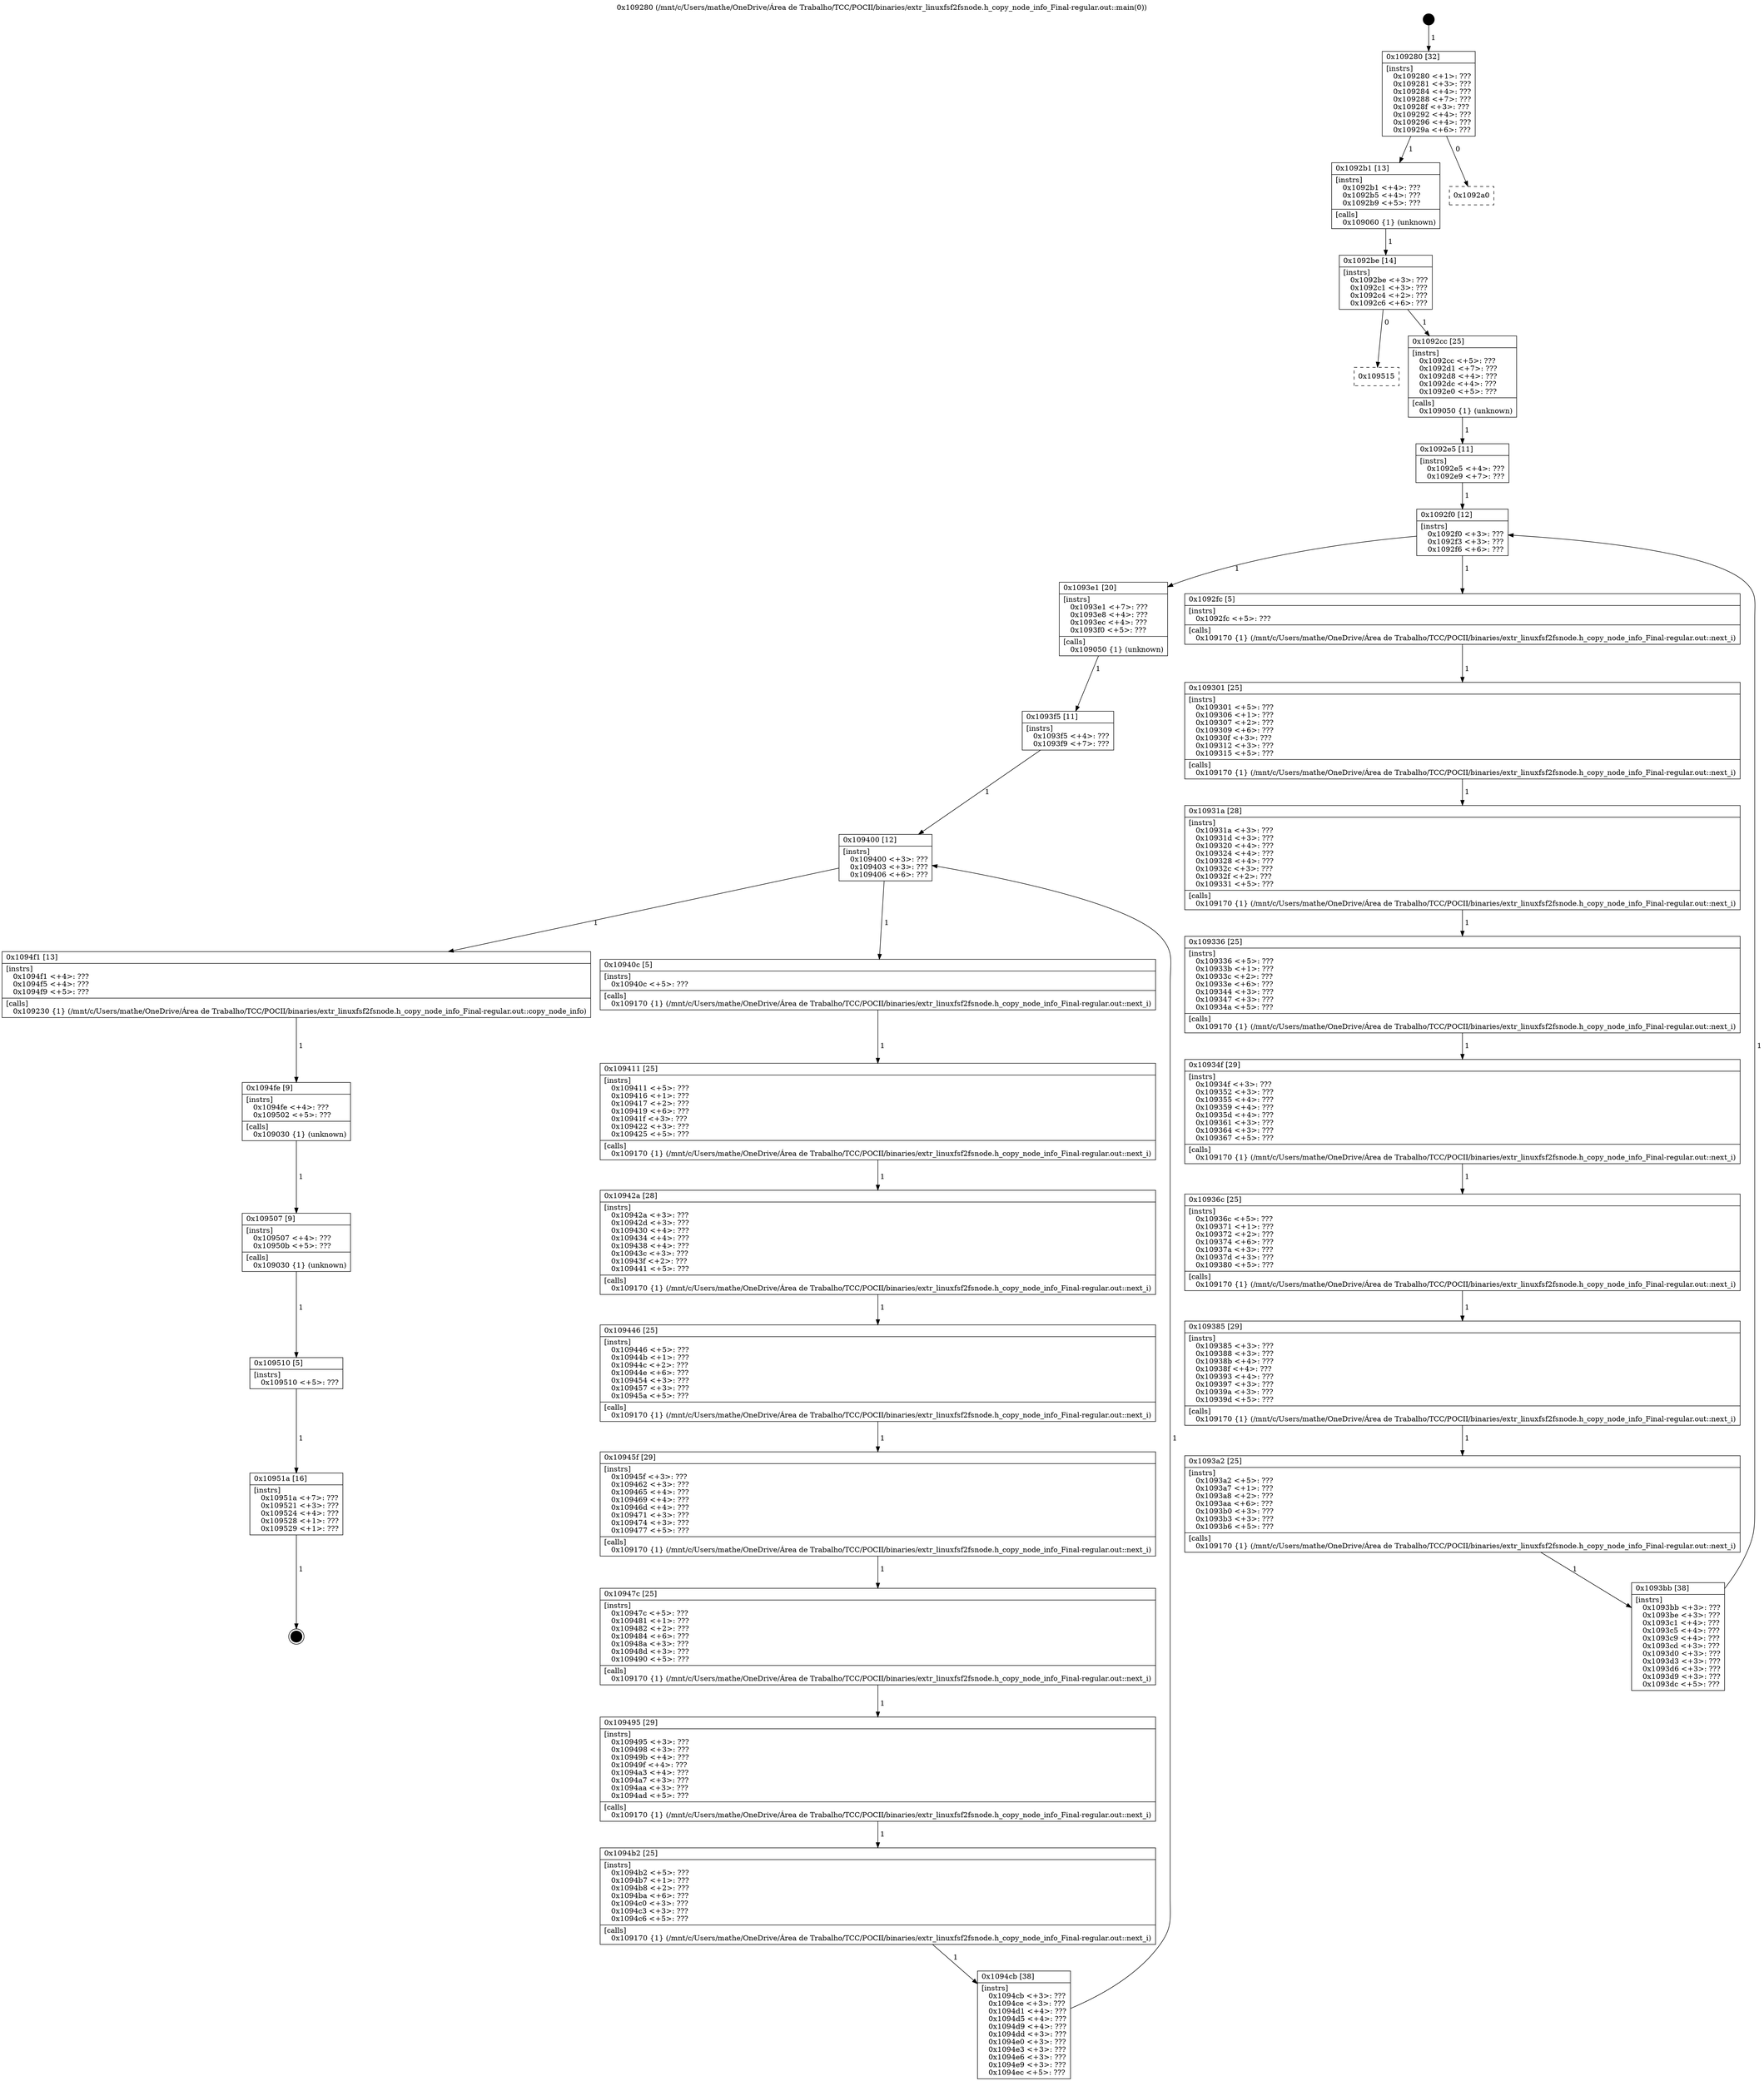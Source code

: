 digraph "0x109280" {
  label = "0x109280 (/mnt/c/Users/mathe/OneDrive/Área de Trabalho/TCC/POCII/binaries/extr_linuxfsf2fsnode.h_copy_node_info_Final-regular.out::main(0))"
  labelloc = "t"
  node[shape=record]

  Entry [label="",width=0.3,height=0.3,shape=circle,fillcolor=black,style=filled]
  "0x109280" [label="{
     0x109280 [32]\l
     | [instrs]\l
     &nbsp;&nbsp;0x109280 \<+1\>: ???\l
     &nbsp;&nbsp;0x109281 \<+3\>: ???\l
     &nbsp;&nbsp;0x109284 \<+4\>: ???\l
     &nbsp;&nbsp;0x109288 \<+7\>: ???\l
     &nbsp;&nbsp;0x10928f \<+3\>: ???\l
     &nbsp;&nbsp;0x109292 \<+4\>: ???\l
     &nbsp;&nbsp;0x109296 \<+4\>: ???\l
     &nbsp;&nbsp;0x10929a \<+6\>: ???\l
  }"]
  "0x1092b1" [label="{
     0x1092b1 [13]\l
     | [instrs]\l
     &nbsp;&nbsp;0x1092b1 \<+4\>: ???\l
     &nbsp;&nbsp;0x1092b5 \<+4\>: ???\l
     &nbsp;&nbsp;0x1092b9 \<+5\>: ???\l
     | [calls]\l
     &nbsp;&nbsp;0x109060 \{1\} (unknown)\l
  }"]
  "0x1092a0" [label="{
     0x1092a0\l
  }", style=dashed]
  "0x1092be" [label="{
     0x1092be [14]\l
     | [instrs]\l
     &nbsp;&nbsp;0x1092be \<+3\>: ???\l
     &nbsp;&nbsp;0x1092c1 \<+3\>: ???\l
     &nbsp;&nbsp;0x1092c4 \<+2\>: ???\l
     &nbsp;&nbsp;0x1092c6 \<+6\>: ???\l
  }"]
  "0x109515" [label="{
     0x109515\l
  }", style=dashed]
  "0x1092cc" [label="{
     0x1092cc [25]\l
     | [instrs]\l
     &nbsp;&nbsp;0x1092cc \<+5\>: ???\l
     &nbsp;&nbsp;0x1092d1 \<+7\>: ???\l
     &nbsp;&nbsp;0x1092d8 \<+4\>: ???\l
     &nbsp;&nbsp;0x1092dc \<+4\>: ???\l
     &nbsp;&nbsp;0x1092e0 \<+5\>: ???\l
     | [calls]\l
     &nbsp;&nbsp;0x109050 \{1\} (unknown)\l
  }"]
  Exit [label="",width=0.3,height=0.3,shape=circle,fillcolor=black,style=filled,peripheries=2]
  "0x1092f0" [label="{
     0x1092f0 [12]\l
     | [instrs]\l
     &nbsp;&nbsp;0x1092f0 \<+3\>: ???\l
     &nbsp;&nbsp;0x1092f3 \<+3\>: ???\l
     &nbsp;&nbsp;0x1092f6 \<+6\>: ???\l
  }"]
  "0x1093e1" [label="{
     0x1093e1 [20]\l
     | [instrs]\l
     &nbsp;&nbsp;0x1093e1 \<+7\>: ???\l
     &nbsp;&nbsp;0x1093e8 \<+4\>: ???\l
     &nbsp;&nbsp;0x1093ec \<+4\>: ???\l
     &nbsp;&nbsp;0x1093f0 \<+5\>: ???\l
     | [calls]\l
     &nbsp;&nbsp;0x109050 \{1\} (unknown)\l
  }"]
  "0x1092fc" [label="{
     0x1092fc [5]\l
     | [instrs]\l
     &nbsp;&nbsp;0x1092fc \<+5\>: ???\l
     | [calls]\l
     &nbsp;&nbsp;0x109170 \{1\} (/mnt/c/Users/mathe/OneDrive/Área de Trabalho/TCC/POCII/binaries/extr_linuxfsf2fsnode.h_copy_node_info_Final-regular.out::next_i)\l
  }"]
  "0x109301" [label="{
     0x109301 [25]\l
     | [instrs]\l
     &nbsp;&nbsp;0x109301 \<+5\>: ???\l
     &nbsp;&nbsp;0x109306 \<+1\>: ???\l
     &nbsp;&nbsp;0x109307 \<+2\>: ???\l
     &nbsp;&nbsp;0x109309 \<+6\>: ???\l
     &nbsp;&nbsp;0x10930f \<+3\>: ???\l
     &nbsp;&nbsp;0x109312 \<+3\>: ???\l
     &nbsp;&nbsp;0x109315 \<+5\>: ???\l
     | [calls]\l
     &nbsp;&nbsp;0x109170 \{1\} (/mnt/c/Users/mathe/OneDrive/Área de Trabalho/TCC/POCII/binaries/extr_linuxfsf2fsnode.h_copy_node_info_Final-regular.out::next_i)\l
  }"]
  "0x10931a" [label="{
     0x10931a [28]\l
     | [instrs]\l
     &nbsp;&nbsp;0x10931a \<+3\>: ???\l
     &nbsp;&nbsp;0x10931d \<+3\>: ???\l
     &nbsp;&nbsp;0x109320 \<+4\>: ???\l
     &nbsp;&nbsp;0x109324 \<+4\>: ???\l
     &nbsp;&nbsp;0x109328 \<+4\>: ???\l
     &nbsp;&nbsp;0x10932c \<+3\>: ???\l
     &nbsp;&nbsp;0x10932f \<+2\>: ???\l
     &nbsp;&nbsp;0x109331 \<+5\>: ???\l
     | [calls]\l
     &nbsp;&nbsp;0x109170 \{1\} (/mnt/c/Users/mathe/OneDrive/Área de Trabalho/TCC/POCII/binaries/extr_linuxfsf2fsnode.h_copy_node_info_Final-regular.out::next_i)\l
  }"]
  "0x109336" [label="{
     0x109336 [25]\l
     | [instrs]\l
     &nbsp;&nbsp;0x109336 \<+5\>: ???\l
     &nbsp;&nbsp;0x10933b \<+1\>: ???\l
     &nbsp;&nbsp;0x10933c \<+2\>: ???\l
     &nbsp;&nbsp;0x10933e \<+6\>: ???\l
     &nbsp;&nbsp;0x109344 \<+3\>: ???\l
     &nbsp;&nbsp;0x109347 \<+3\>: ???\l
     &nbsp;&nbsp;0x10934a \<+5\>: ???\l
     | [calls]\l
     &nbsp;&nbsp;0x109170 \{1\} (/mnt/c/Users/mathe/OneDrive/Área de Trabalho/TCC/POCII/binaries/extr_linuxfsf2fsnode.h_copy_node_info_Final-regular.out::next_i)\l
  }"]
  "0x10934f" [label="{
     0x10934f [29]\l
     | [instrs]\l
     &nbsp;&nbsp;0x10934f \<+3\>: ???\l
     &nbsp;&nbsp;0x109352 \<+3\>: ???\l
     &nbsp;&nbsp;0x109355 \<+4\>: ???\l
     &nbsp;&nbsp;0x109359 \<+4\>: ???\l
     &nbsp;&nbsp;0x10935d \<+4\>: ???\l
     &nbsp;&nbsp;0x109361 \<+3\>: ???\l
     &nbsp;&nbsp;0x109364 \<+3\>: ???\l
     &nbsp;&nbsp;0x109367 \<+5\>: ???\l
     | [calls]\l
     &nbsp;&nbsp;0x109170 \{1\} (/mnt/c/Users/mathe/OneDrive/Área de Trabalho/TCC/POCII/binaries/extr_linuxfsf2fsnode.h_copy_node_info_Final-regular.out::next_i)\l
  }"]
  "0x10936c" [label="{
     0x10936c [25]\l
     | [instrs]\l
     &nbsp;&nbsp;0x10936c \<+5\>: ???\l
     &nbsp;&nbsp;0x109371 \<+1\>: ???\l
     &nbsp;&nbsp;0x109372 \<+2\>: ???\l
     &nbsp;&nbsp;0x109374 \<+6\>: ???\l
     &nbsp;&nbsp;0x10937a \<+3\>: ???\l
     &nbsp;&nbsp;0x10937d \<+3\>: ???\l
     &nbsp;&nbsp;0x109380 \<+5\>: ???\l
     | [calls]\l
     &nbsp;&nbsp;0x109170 \{1\} (/mnt/c/Users/mathe/OneDrive/Área de Trabalho/TCC/POCII/binaries/extr_linuxfsf2fsnode.h_copy_node_info_Final-regular.out::next_i)\l
  }"]
  "0x109385" [label="{
     0x109385 [29]\l
     | [instrs]\l
     &nbsp;&nbsp;0x109385 \<+3\>: ???\l
     &nbsp;&nbsp;0x109388 \<+3\>: ???\l
     &nbsp;&nbsp;0x10938b \<+4\>: ???\l
     &nbsp;&nbsp;0x10938f \<+4\>: ???\l
     &nbsp;&nbsp;0x109393 \<+4\>: ???\l
     &nbsp;&nbsp;0x109397 \<+3\>: ???\l
     &nbsp;&nbsp;0x10939a \<+3\>: ???\l
     &nbsp;&nbsp;0x10939d \<+5\>: ???\l
     | [calls]\l
     &nbsp;&nbsp;0x109170 \{1\} (/mnt/c/Users/mathe/OneDrive/Área de Trabalho/TCC/POCII/binaries/extr_linuxfsf2fsnode.h_copy_node_info_Final-regular.out::next_i)\l
  }"]
  "0x1093a2" [label="{
     0x1093a2 [25]\l
     | [instrs]\l
     &nbsp;&nbsp;0x1093a2 \<+5\>: ???\l
     &nbsp;&nbsp;0x1093a7 \<+1\>: ???\l
     &nbsp;&nbsp;0x1093a8 \<+2\>: ???\l
     &nbsp;&nbsp;0x1093aa \<+6\>: ???\l
     &nbsp;&nbsp;0x1093b0 \<+3\>: ???\l
     &nbsp;&nbsp;0x1093b3 \<+3\>: ???\l
     &nbsp;&nbsp;0x1093b6 \<+5\>: ???\l
     | [calls]\l
     &nbsp;&nbsp;0x109170 \{1\} (/mnt/c/Users/mathe/OneDrive/Área de Trabalho/TCC/POCII/binaries/extr_linuxfsf2fsnode.h_copy_node_info_Final-regular.out::next_i)\l
  }"]
  "0x1093bb" [label="{
     0x1093bb [38]\l
     | [instrs]\l
     &nbsp;&nbsp;0x1093bb \<+3\>: ???\l
     &nbsp;&nbsp;0x1093be \<+3\>: ???\l
     &nbsp;&nbsp;0x1093c1 \<+4\>: ???\l
     &nbsp;&nbsp;0x1093c5 \<+4\>: ???\l
     &nbsp;&nbsp;0x1093c9 \<+4\>: ???\l
     &nbsp;&nbsp;0x1093cd \<+3\>: ???\l
     &nbsp;&nbsp;0x1093d0 \<+3\>: ???\l
     &nbsp;&nbsp;0x1093d3 \<+3\>: ???\l
     &nbsp;&nbsp;0x1093d6 \<+3\>: ???\l
     &nbsp;&nbsp;0x1093d9 \<+3\>: ???\l
     &nbsp;&nbsp;0x1093dc \<+5\>: ???\l
  }"]
  "0x1092e5" [label="{
     0x1092e5 [11]\l
     | [instrs]\l
     &nbsp;&nbsp;0x1092e5 \<+4\>: ???\l
     &nbsp;&nbsp;0x1092e9 \<+7\>: ???\l
  }"]
  "0x109400" [label="{
     0x109400 [12]\l
     | [instrs]\l
     &nbsp;&nbsp;0x109400 \<+3\>: ???\l
     &nbsp;&nbsp;0x109403 \<+3\>: ???\l
     &nbsp;&nbsp;0x109406 \<+6\>: ???\l
  }"]
  "0x1094f1" [label="{
     0x1094f1 [13]\l
     | [instrs]\l
     &nbsp;&nbsp;0x1094f1 \<+4\>: ???\l
     &nbsp;&nbsp;0x1094f5 \<+4\>: ???\l
     &nbsp;&nbsp;0x1094f9 \<+5\>: ???\l
     | [calls]\l
     &nbsp;&nbsp;0x109230 \{1\} (/mnt/c/Users/mathe/OneDrive/Área de Trabalho/TCC/POCII/binaries/extr_linuxfsf2fsnode.h_copy_node_info_Final-regular.out::copy_node_info)\l
  }"]
  "0x10940c" [label="{
     0x10940c [5]\l
     | [instrs]\l
     &nbsp;&nbsp;0x10940c \<+5\>: ???\l
     | [calls]\l
     &nbsp;&nbsp;0x109170 \{1\} (/mnt/c/Users/mathe/OneDrive/Área de Trabalho/TCC/POCII/binaries/extr_linuxfsf2fsnode.h_copy_node_info_Final-regular.out::next_i)\l
  }"]
  "0x109411" [label="{
     0x109411 [25]\l
     | [instrs]\l
     &nbsp;&nbsp;0x109411 \<+5\>: ???\l
     &nbsp;&nbsp;0x109416 \<+1\>: ???\l
     &nbsp;&nbsp;0x109417 \<+2\>: ???\l
     &nbsp;&nbsp;0x109419 \<+6\>: ???\l
     &nbsp;&nbsp;0x10941f \<+3\>: ???\l
     &nbsp;&nbsp;0x109422 \<+3\>: ???\l
     &nbsp;&nbsp;0x109425 \<+5\>: ???\l
     | [calls]\l
     &nbsp;&nbsp;0x109170 \{1\} (/mnt/c/Users/mathe/OneDrive/Área de Trabalho/TCC/POCII/binaries/extr_linuxfsf2fsnode.h_copy_node_info_Final-regular.out::next_i)\l
  }"]
  "0x10942a" [label="{
     0x10942a [28]\l
     | [instrs]\l
     &nbsp;&nbsp;0x10942a \<+3\>: ???\l
     &nbsp;&nbsp;0x10942d \<+3\>: ???\l
     &nbsp;&nbsp;0x109430 \<+4\>: ???\l
     &nbsp;&nbsp;0x109434 \<+4\>: ???\l
     &nbsp;&nbsp;0x109438 \<+4\>: ???\l
     &nbsp;&nbsp;0x10943c \<+3\>: ???\l
     &nbsp;&nbsp;0x10943f \<+2\>: ???\l
     &nbsp;&nbsp;0x109441 \<+5\>: ???\l
     | [calls]\l
     &nbsp;&nbsp;0x109170 \{1\} (/mnt/c/Users/mathe/OneDrive/Área de Trabalho/TCC/POCII/binaries/extr_linuxfsf2fsnode.h_copy_node_info_Final-regular.out::next_i)\l
  }"]
  "0x109446" [label="{
     0x109446 [25]\l
     | [instrs]\l
     &nbsp;&nbsp;0x109446 \<+5\>: ???\l
     &nbsp;&nbsp;0x10944b \<+1\>: ???\l
     &nbsp;&nbsp;0x10944c \<+2\>: ???\l
     &nbsp;&nbsp;0x10944e \<+6\>: ???\l
     &nbsp;&nbsp;0x109454 \<+3\>: ???\l
     &nbsp;&nbsp;0x109457 \<+3\>: ???\l
     &nbsp;&nbsp;0x10945a \<+5\>: ???\l
     | [calls]\l
     &nbsp;&nbsp;0x109170 \{1\} (/mnt/c/Users/mathe/OneDrive/Área de Trabalho/TCC/POCII/binaries/extr_linuxfsf2fsnode.h_copy_node_info_Final-regular.out::next_i)\l
  }"]
  "0x10945f" [label="{
     0x10945f [29]\l
     | [instrs]\l
     &nbsp;&nbsp;0x10945f \<+3\>: ???\l
     &nbsp;&nbsp;0x109462 \<+3\>: ???\l
     &nbsp;&nbsp;0x109465 \<+4\>: ???\l
     &nbsp;&nbsp;0x109469 \<+4\>: ???\l
     &nbsp;&nbsp;0x10946d \<+4\>: ???\l
     &nbsp;&nbsp;0x109471 \<+3\>: ???\l
     &nbsp;&nbsp;0x109474 \<+3\>: ???\l
     &nbsp;&nbsp;0x109477 \<+5\>: ???\l
     | [calls]\l
     &nbsp;&nbsp;0x109170 \{1\} (/mnt/c/Users/mathe/OneDrive/Área de Trabalho/TCC/POCII/binaries/extr_linuxfsf2fsnode.h_copy_node_info_Final-regular.out::next_i)\l
  }"]
  "0x10947c" [label="{
     0x10947c [25]\l
     | [instrs]\l
     &nbsp;&nbsp;0x10947c \<+5\>: ???\l
     &nbsp;&nbsp;0x109481 \<+1\>: ???\l
     &nbsp;&nbsp;0x109482 \<+2\>: ???\l
     &nbsp;&nbsp;0x109484 \<+6\>: ???\l
     &nbsp;&nbsp;0x10948a \<+3\>: ???\l
     &nbsp;&nbsp;0x10948d \<+3\>: ???\l
     &nbsp;&nbsp;0x109490 \<+5\>: ???\l
     | [calls]\l
     &nbsp;&nbsp;0x109170 \{1\} (/mnt/c/Users/mathe/OneDrive/Área de Trabalho/TCC/POCII/binaries/extr_linuxfsf2fsnode.h_copy_node_info_Final-regular.out::next_i)\l
  }"]
  "0x109495" [label="{
     0x109495 [29]\l
     | [instrs]\l
     &nbsp;&nbsp;0x109495 \<+3\>: ???\l
     &nbsp;&nbsp;0x109498 \<+3\>: ???\l
     &nbsp;&nbsp;0x10949b \<+4\>: ???\l
     &nbsp;&nbsp;0x10949f \<+4\>: ???\l
     &nbsp;&nbsp;0x1094a3 \<+4\>: ???\l
     &nbsp;&nbsp;0x1094a7 \<+3\>: ???\l
     &nbsp;&nbsp;0x1094aa \<+3\>: ???\l
     &nbsp;&nbsp;0x1094ad \<+5\>: ???\l
     | [calls]\l
     &nbsp;&nbsp;0x109170 \{1\} (/mnt/c/Users/mathe/OneDrive/Área de Trabalho/TCC/POCII/binaries/extr_linuxfsf2fsnode.h_copy_node_info_Final-regular.out::next_i)\l
  }"]
  "0x1094b2" [label="{
     0x1094b2 [25]\l
     | [instrs]\l
     &nbsp;&nbsp;0x1094b2 \<+5\>: ???\l
     &nbsp;&nbsp;0x1094b7 \<+1\>: ???\l
     &nbsp;&nbsp;0x1094b8 \<+2\>: ???\l
     &nbsp;&nbsp;0x1094ba \<+6\>: ???\l
     &nbsp;&nbsp;0x1094c0 \<+3\>: ???\l
     &nbsp;&nbsp;0x1094c3 \<+3\>: ???\l
     &nbsp;&nbsp;0x1094c6 \<+5\>: ???\l
     | [calls]\l
     &nbsp;&nbsp;0x109170 \{1\} (/mnt/c/Users/mathe/OneDrive/Área de Trabalho/TCC/POCII/binaries/extr_linuxfsf2fsnode.h_copy_node_info_Final-regular.out::next_i)\l
  }"]
  "0x1094cb" [label="{
     0x1094cb [38]\l
     | [instrs]\l
     &nbsp;&nbsp;0x1094cb \<+3\>: ???\l
     &nbsp;&nbsp;0x1094ce \<+3\>: ???\l
     &nbsp;&nbsp;0x1094d1 \<+4\>: ???\l
     &nbsp;&nbsp;0x1094d5 \<+4\>: ???\l
     &nbsp;&nbsp;0x1094d9 \<+4\>: ???\l
     &nbsp;&nbsp;0x1094dd \<+3\>: ???\l
     &nbsp;&nbsp;0x1094e0 \<+3\>: ???\l
     &nbsp;&nbsp;0x1094e3 \<+3\>: ???\l
     &nbsp;&nbsp;0x1094e6 \<+3\>: ???\l
     &nbsp;&nbsp;0x1094e9 \<+3\>: ???\l
     &nbsp;&nbsp;0x1094ec \<+5\>: ???\l
  }"]
  "0x1093f5" [label="{
     0x1093f5 [11]\l
     | [instrs]\l
     &nbsp;&nbsp;0x1093f5 \<+4\>: ???\l
     &nbsp;&nbsp;0x1093f9 \<+7\>: ???\l
  }"]
  "0x1094fe" [label="{
     0x1094fe [9]\l
     | [instrs]\l
     &nbsp;&nbsp;0x1094fe \<+4\>: ???\l
     &nbsp;&nbsp;0x109502 \<+5\>: ???\l
     | [calls]\l
     &nbsp;&nbsp;0x109030 \{1\} (unknown)\l
  }"]
  "0x109507" [label="{
     0x109507 [9]\l
     | [instrs]\l
     &nbsp;&nbsp;0x109507 \<+4\>: ???\l
     &nbsp;&nbsp;0x10950b \<+5\>: ???\l
     | [calls]\l
     &nbsp;&nbsp;0x109030 \{1\} (unknown)\l
  }"]
  "0x109510" [label="{
     0x109510 [5]\l
     | [instrs]\l
     &nbsp;&nbsp;0x109510 \<+5\>: ???\l
  }"]
  "0x10951a" [label="{
     0x10951a [16]\l
     | [instrs]\l
     &nbsp;&nbsp;0x10951a \<+7\>: ???\l
     &nbsp;&nbsp;0x109521 \<+3\>: ???\l
     &nbsp;&nbsp;0x109524 \<+4\>: ???\l
     &nbsp;&nbsp;0x109528 \<+1\>: ???\l
     &nbsp;&nbsp;0x109529 \<+1\>: ???\l
  }"]
  Entry -> "0x109280" [label=" 1"]
  "0x109280" -> "0x1092b1" [label=" 1"]
  "0x109280" -> "0x1092a0" [label=" 0"]
  "0x1092b1" -> "0x1092be" [label=" 1"]
  "0x1092be" -> "0x109515" [label=" 0"]
  "0x1092be" -> "0x1092cc" [label=" 1"]
  "0x10951a" -> Exit [label=" 1"]
  "0x1092cc" -> "0x1092e5" [label=" 1"]
  "0x1092f0" -> "0x1093e1" [label=" 1"]
  "0x1092f0" -> "0x1092fc" [label=" 1"]
  "0x1092fc" -> "0x109301" [label=" 1"]
  "0x109301" -> "0x10931a" [label=" 1"]
  "0x10931a" -> "0x109336" [label=" 1"]
  "0x109336" -> "0x10934f" [label=" 1"]
  "0x10934f" -> "0x10936c" [label=" 1"]
  "0x10936c" -> "0x109385" [label=" 1"]
  "0x109385" -> "0x1093a2" [label=" 1"]
  "0x1093a2" -> "0x1093bb" [label=" 1"]
  "0x1092e5" -> "0x1092f0" [label=" 1"]
  "0x1093bb" -> "0x1092f0" [label=" 1"]
  "0x1093e1" -> "0x1093f5" [label=" 1"]
  "0x109400" -> "0x1094f1" [label=" 1"]
  "0x109400" -> "0x10940c" [label=" 1"]
  "0x10940c" -> "0x109411" [label=" 1"]
  "0x109411" -> "0x10942a" [label=" 1"]
  "0x10942a" -> "0x109446" [label=" 1"]
  "0x109446" -> "0x10945f" [label=" 1"]
  "0x10945f" -> "0x10947c" [label=" 1"]
  "0x10947c" -> "0x109495" [label=" 1"]
  "0x109495" -> "0x1094b2" [label=" 1"]
  "0x1094b2" -> "0x1094cb" [label=" 1"]
  "0x1093f5" -> "0x109400" [label=" 1"]
  "0x1094cb" -> "0x109400" [label=" 1"]
  "0x1094f1" -> "0x1094fe" [label=" 1"]
  "0x1094fe" -> "0x109507" [label=" 1"]
  "0x109507" -> "0x109510" [label=" 1"]
  "0x109510" -> "0x10951a" [label=" 1"]
}

